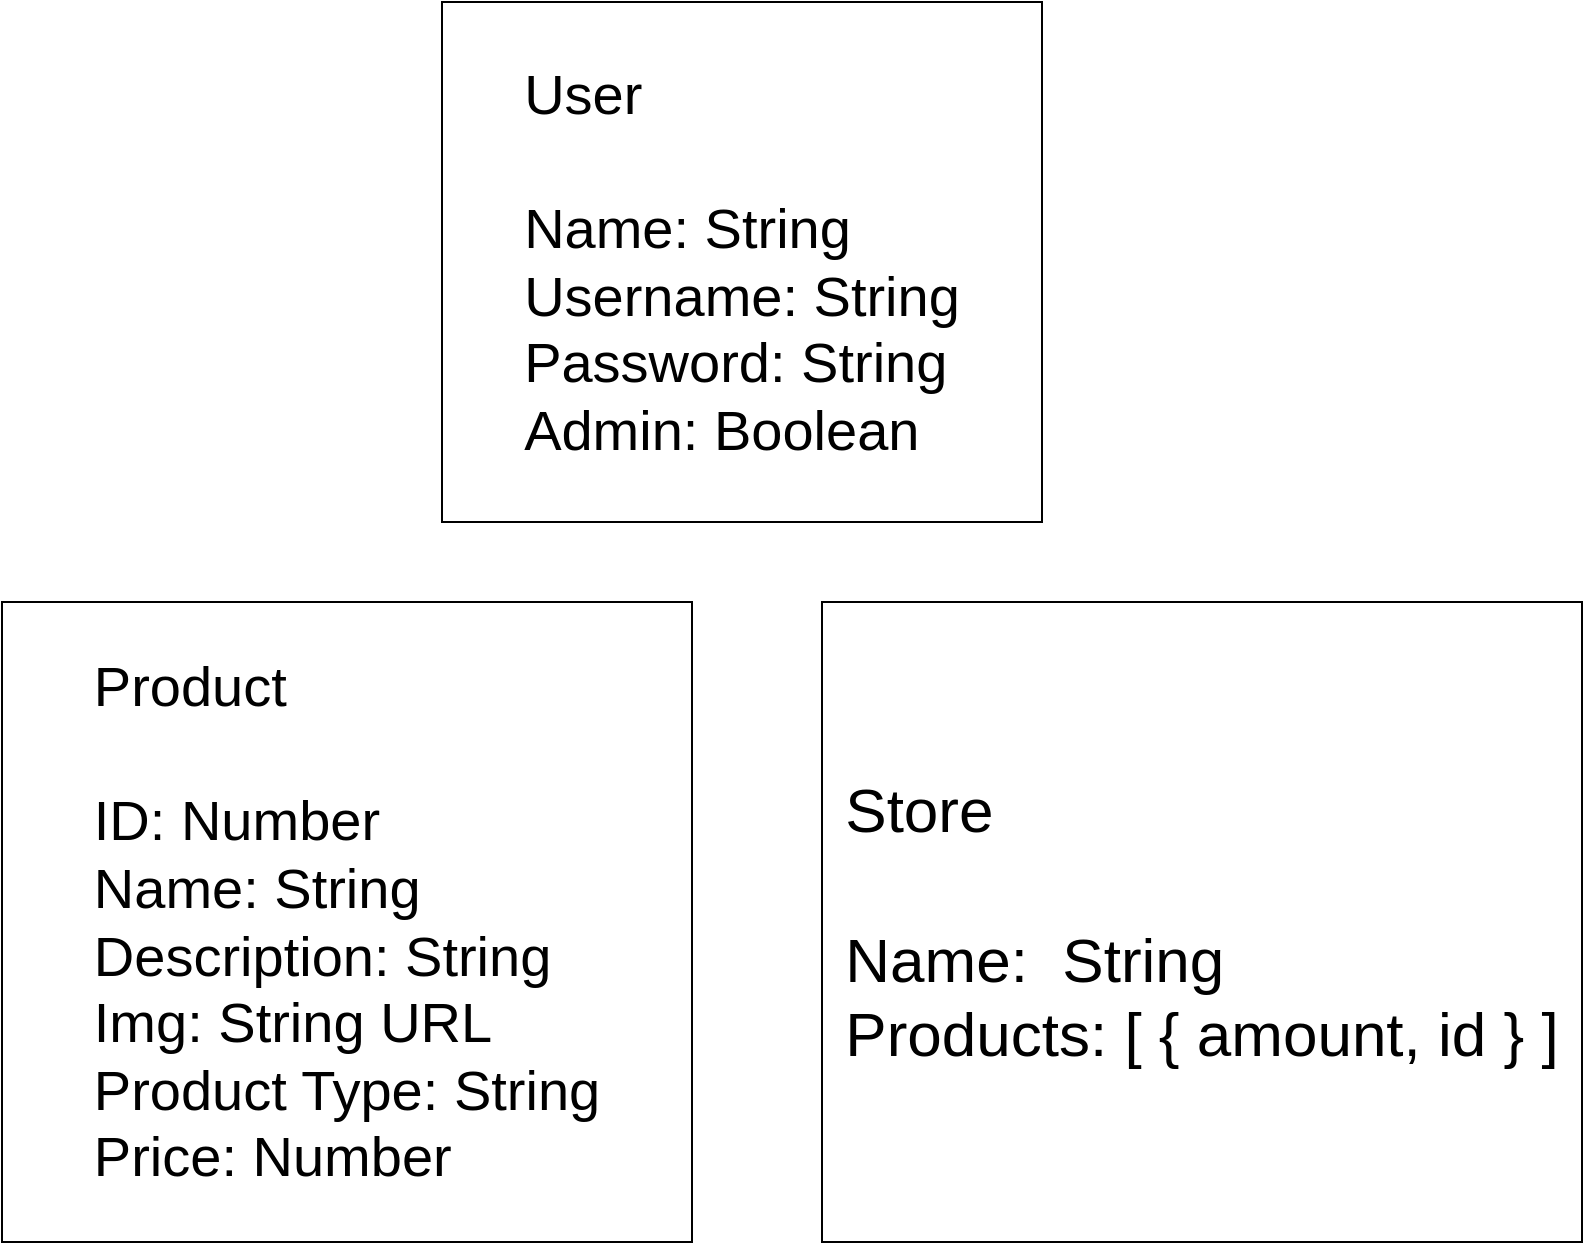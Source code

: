 <mxfile>
    <diagram id="-pcRB1szolX4Oo3Rn_cl" name="Page-1">
        <mxGraphModel dx="1171" dy="790" grid="1" gridSize="10" guides="1" tooltips="1" connect="1" arrows="1" fold="1" page="1" pageScale="1" pageWidth="850" pageHeight="1100" math="0" shadow="0">
            <root>
                <mxCell id="0"/>
                <mxCell id="1" parent="0"/>
                <mxCell id="2" value="&lt;div style=&quot;text-align: left ; font-size: 28px&quot;&gt;&lt;font style=&quot;font-size: 28px&quot;&gt;User&lt;/font&gt;&lt;/div&gt;&lt;font style=&quot;font-size: 28px&quot;&gt;&lt;div style=&quot;text-align: left&quot;&gt;&lt;br&gt;&lt;/div&gt;&lt;div style=&quot;text-align: left&quot;&gt;&lt;span&gt;Name: String&lt;/span&gt;&lt;/div&gt;&lt;div style=&quot;text-align: left&quot;&gt;&lt;span&gt;Username: String&lt;/span&gt;&lt;/div&gt;&lt;div style=&quot;text-align: left&quot;&gt;&lt;span&gt;Password: String&lt;/span&gt;&lt;/div&gt;&lt;div style=&quot;text-align: left&quot;&gt;Admin: Boolean&lt;/div&gt;&lt;/font&gt;" style="rounded=0;whiteSpace=wrap;html=1;" parent="1" vertex="1">
                    <mxGeometry x="250" y="20" width="300" height="260" as="geometry"/>
                </mxCell>
                <mxCell id="3" value="&lt;div style=&quot;text-align: left&quot;&gt;&lt;span style=&quot;font-size: 28px&quot;&gt;Product&lt;/span&gt;&lt;/div&gt;&lt;font&gt;&lt;div style=&quot;text-align: left&quot;&gt;&lt;span style=&quot;font-size: 28px&quot;&gt;&lt;br&gt;&lt;/span&gt;&lt;/div&gt;&lt;div style=&quot;text-align: left&quot;&gt;&lt;span style=&quot;font-size: 28px&quot;&gt;ID: Number&lt;/span&gt;&lt;/div&gt;&lt;span style=&quot;font-size: 28px&quot;&gt;&lt;div style=&quot;text-align: left&quot;&gt;&lt;span&gt;Name: String&lt;/span&gt;&lt;/div&gt;&lt;/span&gt;&lt;span style=&quot;font-size: 28px&quot;&gt;&lt;div style=&quot;text-align: left&quot;&gt;&lt;span&gt;Description: String&lt;/span&gt;&lt;/div&gt;&lt;/span&gt;&lt;span style=&quot;font-size: 28px&quot;&gt;&lt;div style=&quot;text-align: left&quot;&gt;&lt;span&gt;Img: String URL&lt;/span&gt;&lt;/div&gt;&lt;/span&gt;&lt;span style=&quot;font-size: 28px&quot;&gt;&lt;div style=&quot;text-align: left&quot;&gt;&lt;span&gt;Product Type: String&lt;/span&gt;&lt;/div&gt;&lt;/span&gt;&lt;span style=&quot;font-size: 28px&quot;&gt;&lt;div style=&quot;text-align: left&quot;&gt;&lt;span&gt;Price: Number&lt;/span&gt;&lt;br&gt;&lt;/div&gt;&lt;/span&gt;&lt;/font&gt;" style="rounded=0;whiteSpace=wrap;html=1;" parent="1" vertex="1">
                    <mxGeometry x="30" y="320" width="345" height="320" as="geometry"/>
                </mxCell>
                <mxCell id="26" value="&lt;div style=&quot;text-align: left&quot;&gt;&lt;span style=&quot;font-size: 31px&quot;&gt;Store&lt;/span&gt;&lt;/div&gt;&lt;div style=&quot;text-align: left&quot;&gt;&lt;span style=&quot;font-size: 31px&quot;&gt;&lt;br&gt;&lt;/span&gt;&lt;/div&gt;&lt;font&gt;&lt;span style=&quot;font-size: 31px&quot;&gt;&lt;div style=&quot;text-align: left&quot;&gt;&lt;span&gt;Name:&amp;nbsp; String&lt;/span&gt;&lt;/div&gt;&lt;div style=&quot;text-align: left&quot;&gt;&lt;span&gt;Products: [ { amount, id } ]&lt;/span&gt;&lt;/div&gt;&lt;/span&gt;&lt;/font&gt;" style="rounded=0;whiteSpace=wrap;html=1;" parent="1" vertex="1">
                    <mxGeometry x="440" y="320" width="380" height="320" as="geometry"/>
                </mxCell>
            </root>
        </mxGraphModel>
    </diagram>
</mxfile>